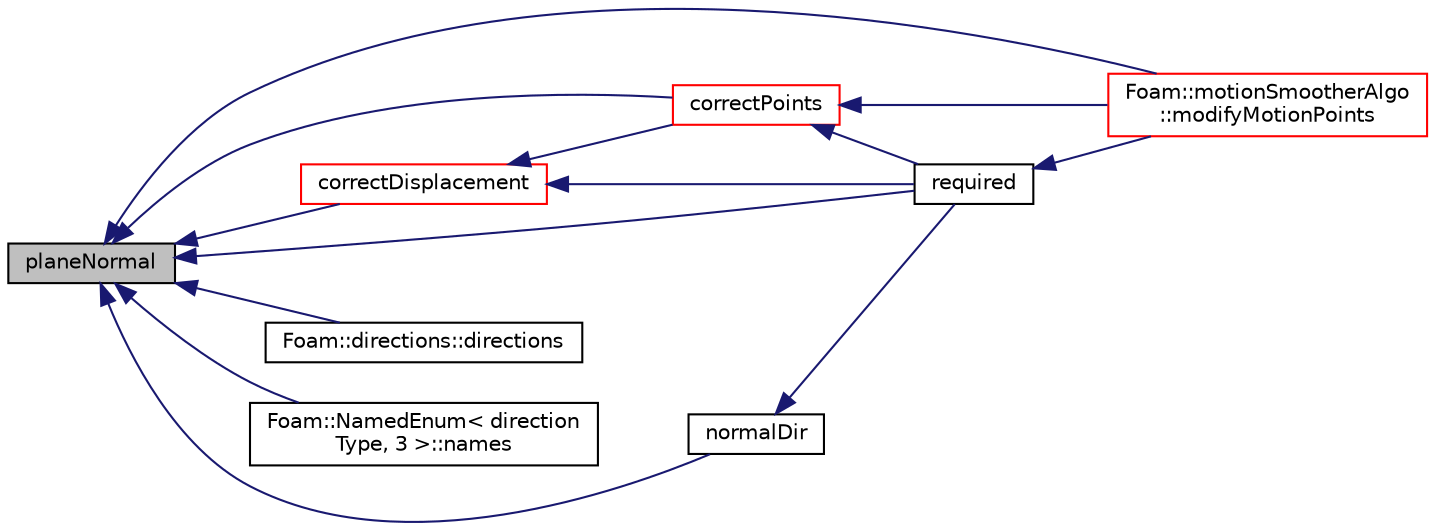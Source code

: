 digraph "planeNormal"
{
  bgcolor="transparent";
  edge [fontname="Helvetica",fontsize="10",labelfontname="Helvetica",labelfontsize="10"];
  node [fontname="Helvetica",fontsize="10",shape=record];
  rankdir="LR";
  Node179 [label="planeNormal",height=0.2,width=0.4,color="black", fillcolor="grey75", style="filled", fontcolor="black"];
  Node179 -> Node180 [dir="back",color="midnightblue",fontsize="10",style="solid",fontname="Helvetica"];
  Node180 [label="correctDisplacement",height=0.2,width=0.4,color="red",URL="$a26677.html#a7920dcdc7bb2067d0672c9d098195c91",tooltip="Correct motion displacements. "];
  Node180 -> Node187 [dir="back",color="midnightblue",fontsize="10",style="solid",fontname="Helvetica"];
  Node187 [label="correctPoints",height=0.2,width=0.4,color="red",URL="$a26677.html#ac44d87c55ac02d1cc3887892983cc527",tooltip="Correct motion points. "];
  Node187 -> Node188 [dir="back",color="midnightblue",fontsize="10",style="solid",fontname="Helvetica"];
  Node188 [label="Foam::motionSmootherAlgo\l::modifyMotionPoints",height=0.2,width=0.4,color="red",URL="$a22297.html#aef244a2351549fb12f3375a347b0cda3",tooltip="Apply optional point constraint (2d correction) "];
  Node187 -> Node196 [dir="back",color="midnightblue",fontsize="10",style="solid",fontname="Helvetica"];
  Node196 [label="required",height=0.2,width=0.4,color="black",URL="$a26677.html#ac38c1ad34b4444b1e2334d69f9e2cf51",tooltip="Is 2D correction required, i.e. is the mesh a wedge or slab. "];
  Node196 -> Node188 [dir="back",color="midnightblue",fontsize="10",style="solid",fontname="Helvetica"];
  Node180 -> Node196 [dir="back",color="midnightblue",fontsize="10",style="solid",fontname="Helvetica"];
  Node179 -> Node187 [dir="back",color="midnightblue",fontsize="10",style="solid",fontname="Helvetica"];
  Node179 -> Node197 [dir="back",color="midnightblue",fontsize="10",style="solid",fontname="Helvetica"];
  Node197 [label="Foam::directions::directions",height=0.2,width=0.4,color="black",URL="$a22237.html#a2f7e22061e5c8bb12afd3cae07fb55f9",tooltip="Construct from mesh and dictionary and optional 2D corrector. "];
  Node179 -> Node188 [dir="back",color="midnightblue",fontsize="10",style="solid",fontname="Helvetica"];
  Node179 -> Node198 [dir="back",color="midnightblue",fontsize="10",style="solid",fontname="Helvetica"];
  Node198 [label="Foam::NamedEnum\< direction\lType, 3 \>::names",height=0.2,width=0.4,color="black",URL="$a27113.html#a7350da3a0edd92cd11e6c479c9967dc8"];
  Node179 -> Node199 [dir="back",color="midnightblue",fontsize="10",style="solid",fontname="Helvetica"];
  Node199 [label="normalDir",height=0.2,width=0.4,color="black",URL="$a26677.html#abc73a80767d06f1660c9372a6d55a13d",tooltip="Return direction normal to plane. "];
  Node199 -> Node196 [dir="back",color="midnightblue",fontsize="10",style="solid",fontname="Helvetica"];
  Node179 -> Node196 [dir="back",color="midnightblue",fontsize="10",style="solid",fontname="Helvetica"];
}
